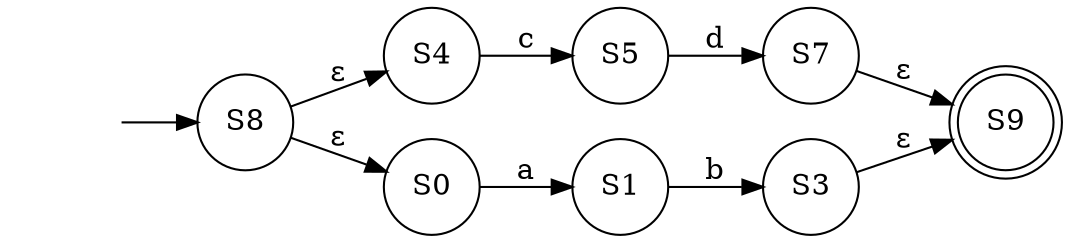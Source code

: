 digraph "NFA Visualization" {
	graph [rankdir=LR]
	"" [label="" shape=plaintext]
	S9 [label=S9 shape=doublecircle]
	S8 [label=S8 shape=circle]
	S5 [label=S5 shape=circle]
	S3 [label=S3 shape=circle]
	S4 [label=S4 shape=circle]
	S0 [label=S0 shape=circle]
	S7 [label=S7 shape=circle]
	S1 [label=S1 shape=circle]
	"" -> S8 [label=""]
	S0 -> S1 [label=a]
	S1 -> S3 [label=b]
	S3 -> S9 [label="ε"]
	S4 -> S5 [label=c]
	S5 -> S7 [label=d]
	S7 -> S9 [label="ε"]
	S8 -> S0 [label="ε"]
	S8 -> S4 [label="ε"]
}
